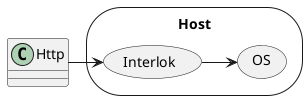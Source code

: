 ```plantuml
@startuml
storage Host{
usecase Interlok [
Interlok
]
usecase OS [
OS
]
}

Http -> Interlok
Interlok -> OS
@enduml
```
